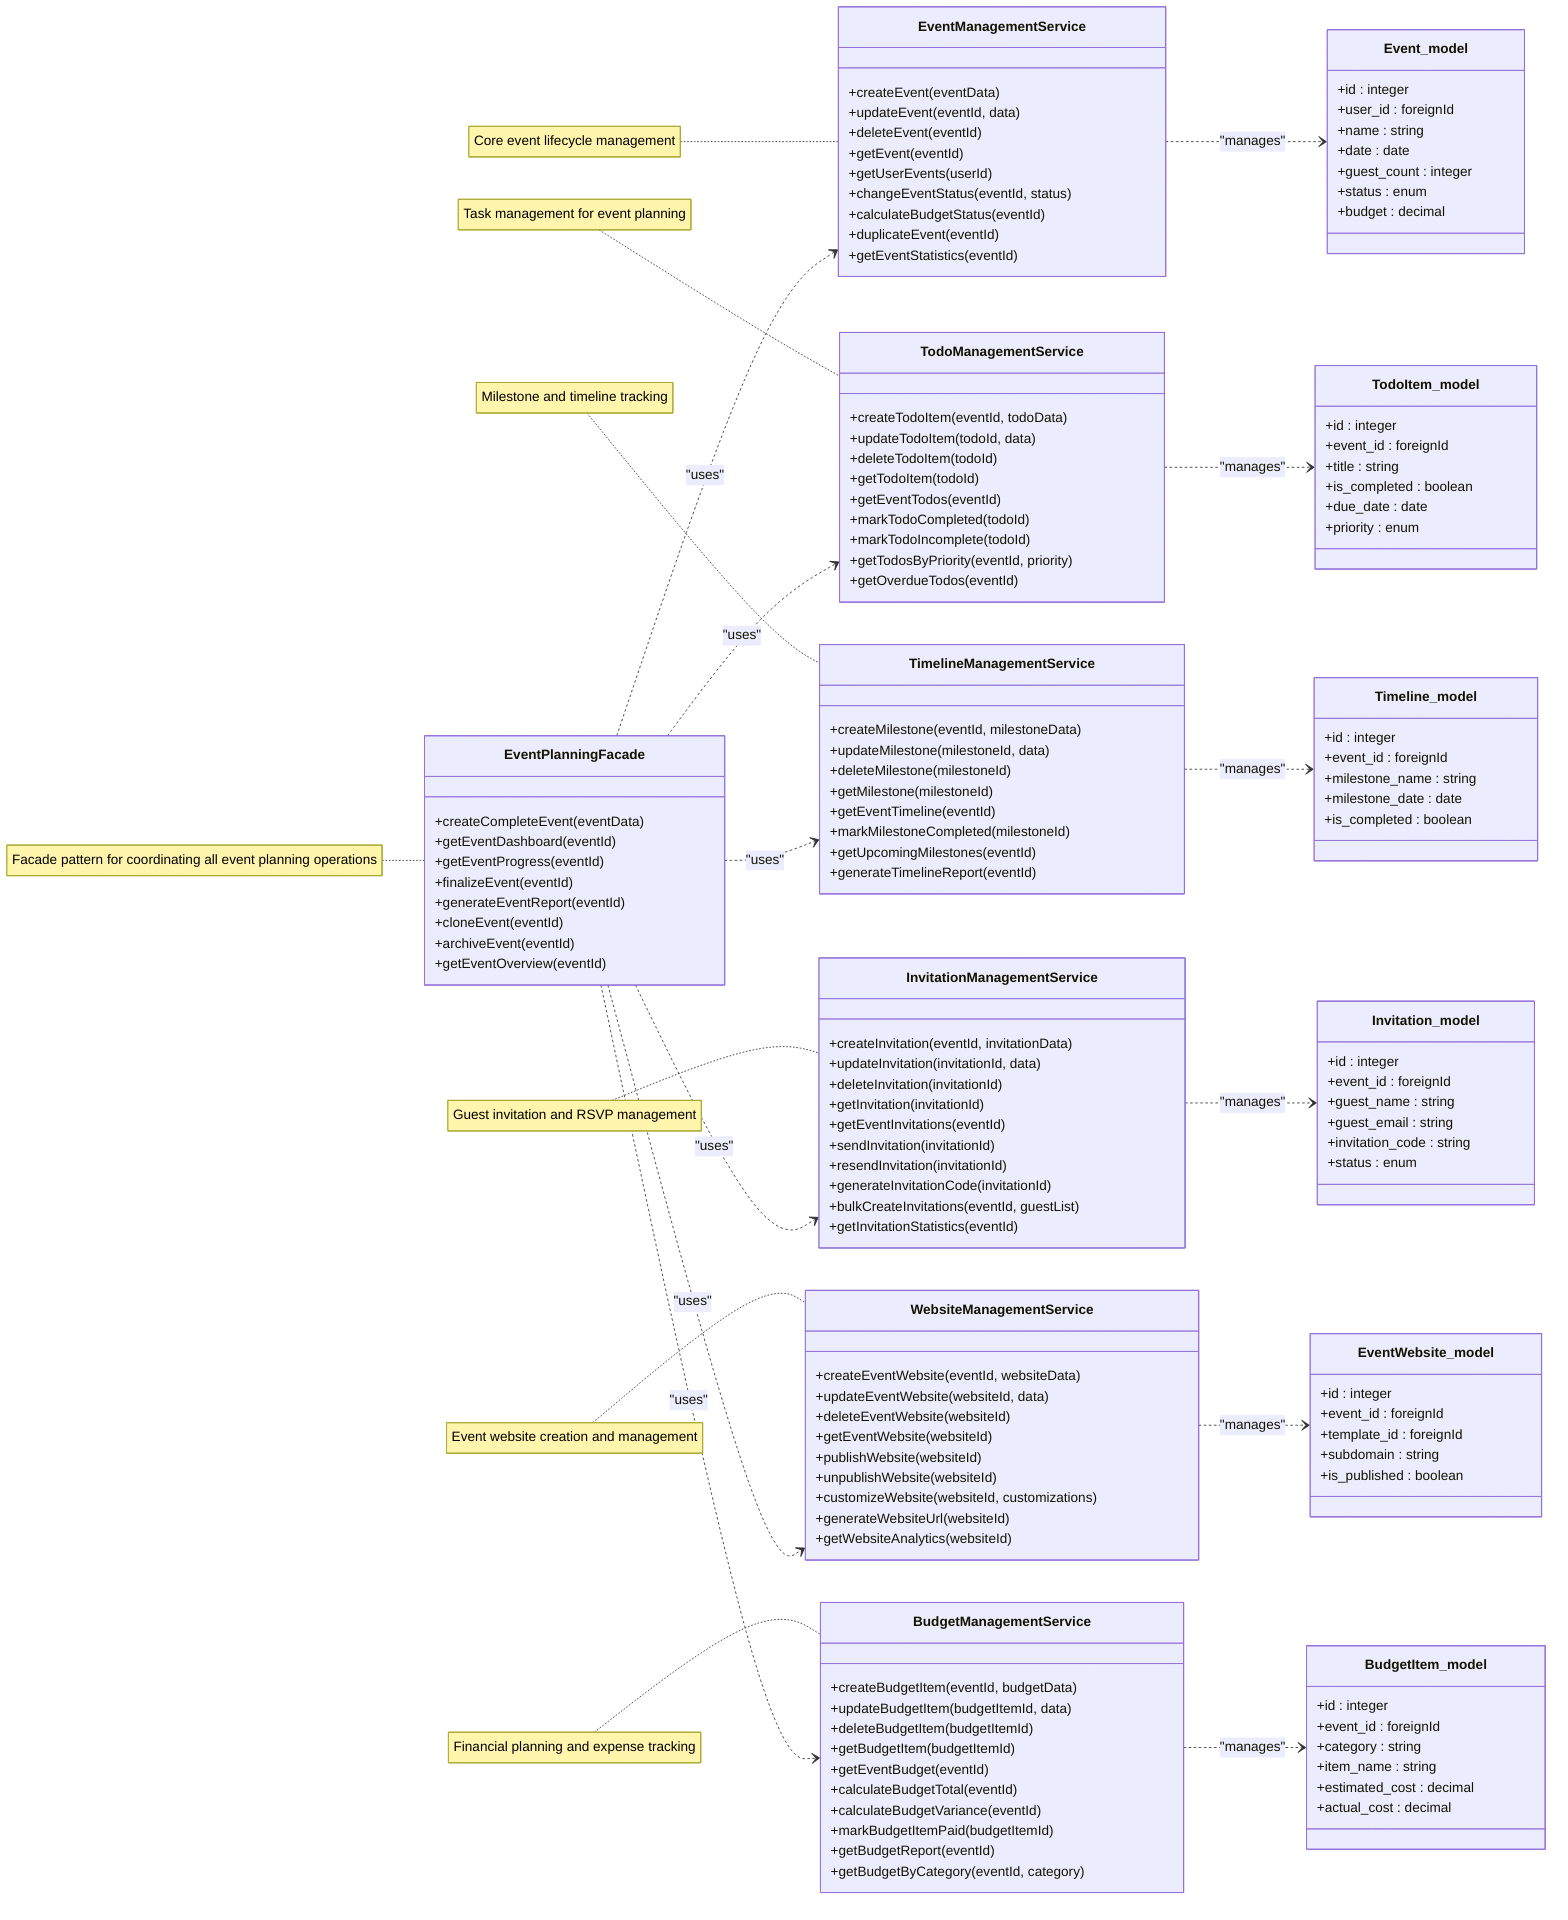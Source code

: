 classDiagram
    direction LR
    
    %% =============== EVENT PLANNING SERVICES (BUSINESS LOGIC LAYER) ===============

    %% -------------- Core References (External Models) --------------
    class Event_model {
        +id : integer
        +user_id : foreignId
        +name : string
        +date : date
        +guest_count : integer
        +status : enum
        +budget : decimal
    }

    class TodoItem_model {
        +id : integer
        +event_id : foreignId
        +title : string
        +is_completed : boolean
        +due_date : date
        +priority : enum
    }

    class Timeline_model {
        +id : integer
        +event_id : foreignId
        +milestone_name : string
        +milestone_date : date
        +is_completed : boolean
    }

    class Invitation_model {
        +id : integer
        +event_id : foreignId
        +guest_name : string
        +guest_email : string
        +invitation_code : string
        +status : enum
    }

    class EventWebsite_model {
        +id : integer
        +event_id : foreignId
        +template_id : foreignId
        +subdomain : string
        +is_published : boolean
    }

    class BudgetItem_model {
        +id : integer
        +event_id : foreignId
        +category : string
        +item_name : string
        +estimated_cost : decimal
        +actual_cost : decimal
    }

    %% -------------- Service Layer Classes --------------
    class EventManagementService {
        +createEvent(eventData)
        +updateEvent(eventId, data)
        +deleteEvent(eventId)
        +getEvent(eventId)
        +getUserEvents(userId)
        +changeEventStatus(eventId, status)
        +calculateBudgetStatus(eventId)
        +duplicateEvent(eventId)
        +getEventStatistics(eventId)
    }

    class TodoManagementService {
        +createTodoItem(eventId, todoData)
        +updateTodoItem(todoId, data)
        +deleteTodoItem(todoId)
        +getTodoItem(todoId)
        +getEventTodos(eventId)
        +markTodoCompleted(todoId)
        +markTodoIncomplete(todoId)
        +getTodosByPriority(eventId, priority)
        +getOverdueTodos(eventId)
    }

    class TimelineManagementService {
        +createMilestone(eventId, milestoneData)
        +updateMilestone(milestoneId, data)
        +deleteMilestone(milestoneId)
        +getMilestone(milestoneId)
        +getEventTimeline(eventId)
        +markMilestoneCompleted(milestoneId)
        +getUpcomingMilestones(eventId)
        +generateTimelineReport(eventId)
    }

    class InvitationManagementService {
        +createInvitation(eventId, invitationData)
        +updateInvitation(invitationId, data)
        +deleteInvitation(invitationId)
        +getInvitation(invitationId)
        +getEventInvitations(eventId)
        +sendInvitation(invitationId)
        +resendInvitation(invitationId)
        +generateInvitationCode(invitationId)
        +bulkCreateInvitations(eventId, guestList)
        +getInvitationStatistics(eventId)
    }

    class WebsiteManagementService {
        +createEventWebsite(eventId, websiteData)
        +updateEventWebsite(websiteId, data)
        +deleteEventWebsite(websiteId)
        +getEventWebsite(websiteId)
        +publishWebsite(websiteId)
        +unpublishWebsite(websiteId)
        +customizeWebsite(websiteId, customizations)
        +generateWebsiteUrl(websiteId)
        +getWebsiteAnalytics(websiteId)
    }

    class BudgetManagementService {
        +createBudgetItem(eventId, budgetData)
        +updateBudgetItem(budgetItemId, data)
        +deleteBudgetItem(budgetItemId)
        +getBudgetItem(budgetItemId)
        +getEventBudget(eventId)
        +calculateBudgetTotal(eventId)
        +calculateBudgetVariance(eventId)
        +markBudgetItemPaid(budgetItemId)
        +getBudgetReport(eventId)
        +getBudgetByCategory(eventId, category)
    }

    %% -------------- Facade Pattern --------------
    class EventPlanningFacade {
        +createCompleteEvent(eventData)
        +getEventDashboard(eventId)
        +getEventProgress(eventId)
        +finalizeEvent(eventId)
        +generateEventReport(eventId)
        +cloneEvent(eventId)
        +archiveEvent(eventId)
        +getEventOverview(eventId)
    }

    %% =============== RELATIONSHIPS ===============

    %% Service Layer Dependencies on Models
    EventManagementService ..> Event_model : "manages"
    TodoManagementService ..> TodoItem_model : "manages"
    TimelineManagementService ..> Timeline_model : "manages"
    InvitationManagementService ..> Invitation_model : "manages"
    WebsiteManagementService ..> EventWebsite_model : "manages"
    BudgetManagementService ..> BudgetItem_model : "manages"

    %% Facade Pattern Dependencies
    EventPlanningFacade ..> EventManagementService : "uses"
    EventPlanningFacade ..> TodoManagementService : "uses"
    EventPlanningFacade ..> TimelineManagementService : "uses"
    EventPlanningFacade ..> InvitationManagementService : "uses"
    EventPlanningFacade ..> WebsiteManagementService : "uses"
    EventPlanningFacade ..> BudgetManagementService : "uses"

    %% =============== NOTES ===============
    note for EventPlanningFacade "Facade pattern for coordinating all event planning operations"
    note for EventManagementService "Core event lifecycle management"
    note for TodoManagementService "Task management for event planning"
    note for TimelineManagementService "Milestone and timeline tracking"
    note for InvitationManagementService "Guest invitation and RSVP management"
    note for WebsiteManagementService "Event website creation and management"
    note for BudgetManagementService "Financial planning and expense tracking"